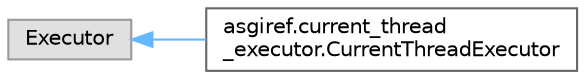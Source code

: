 digraph "Graphical Class Hierarchy"
{
 // LATEX_PDF_SIZE
  bgcolor="transparent";
  edge [fontname=Helvetica,fontsize=10,labelfontname=Helvetica,labelfontsize=10];
  node [fontname=Helvetica,fontsize=10,shape=box,height=0.2,width=0.4];
  rankdir="LR";
  Node0 [id="Node000000",label="Executor",height=0.2,width=0.4,color="grey60", fillcolor="#E0E0E0", style="filled",tooltip=" "];
  Node0 -> Node1 [id="edge1826_Node000000_Node000001",dir="back",color="steelblue1",style="solid",tooltip=" "];
  Node1 [id="Node000001",label="asgiref.current_thread\l_executor.CurrentThreadExecutor",height=0.2,width=0.4,color="grey40", fillcolor="white", style="filled",URL="$classasgiref_1_1current__thread__executor_1_1_current_thread_executor.html",tooltip=" "];
}
